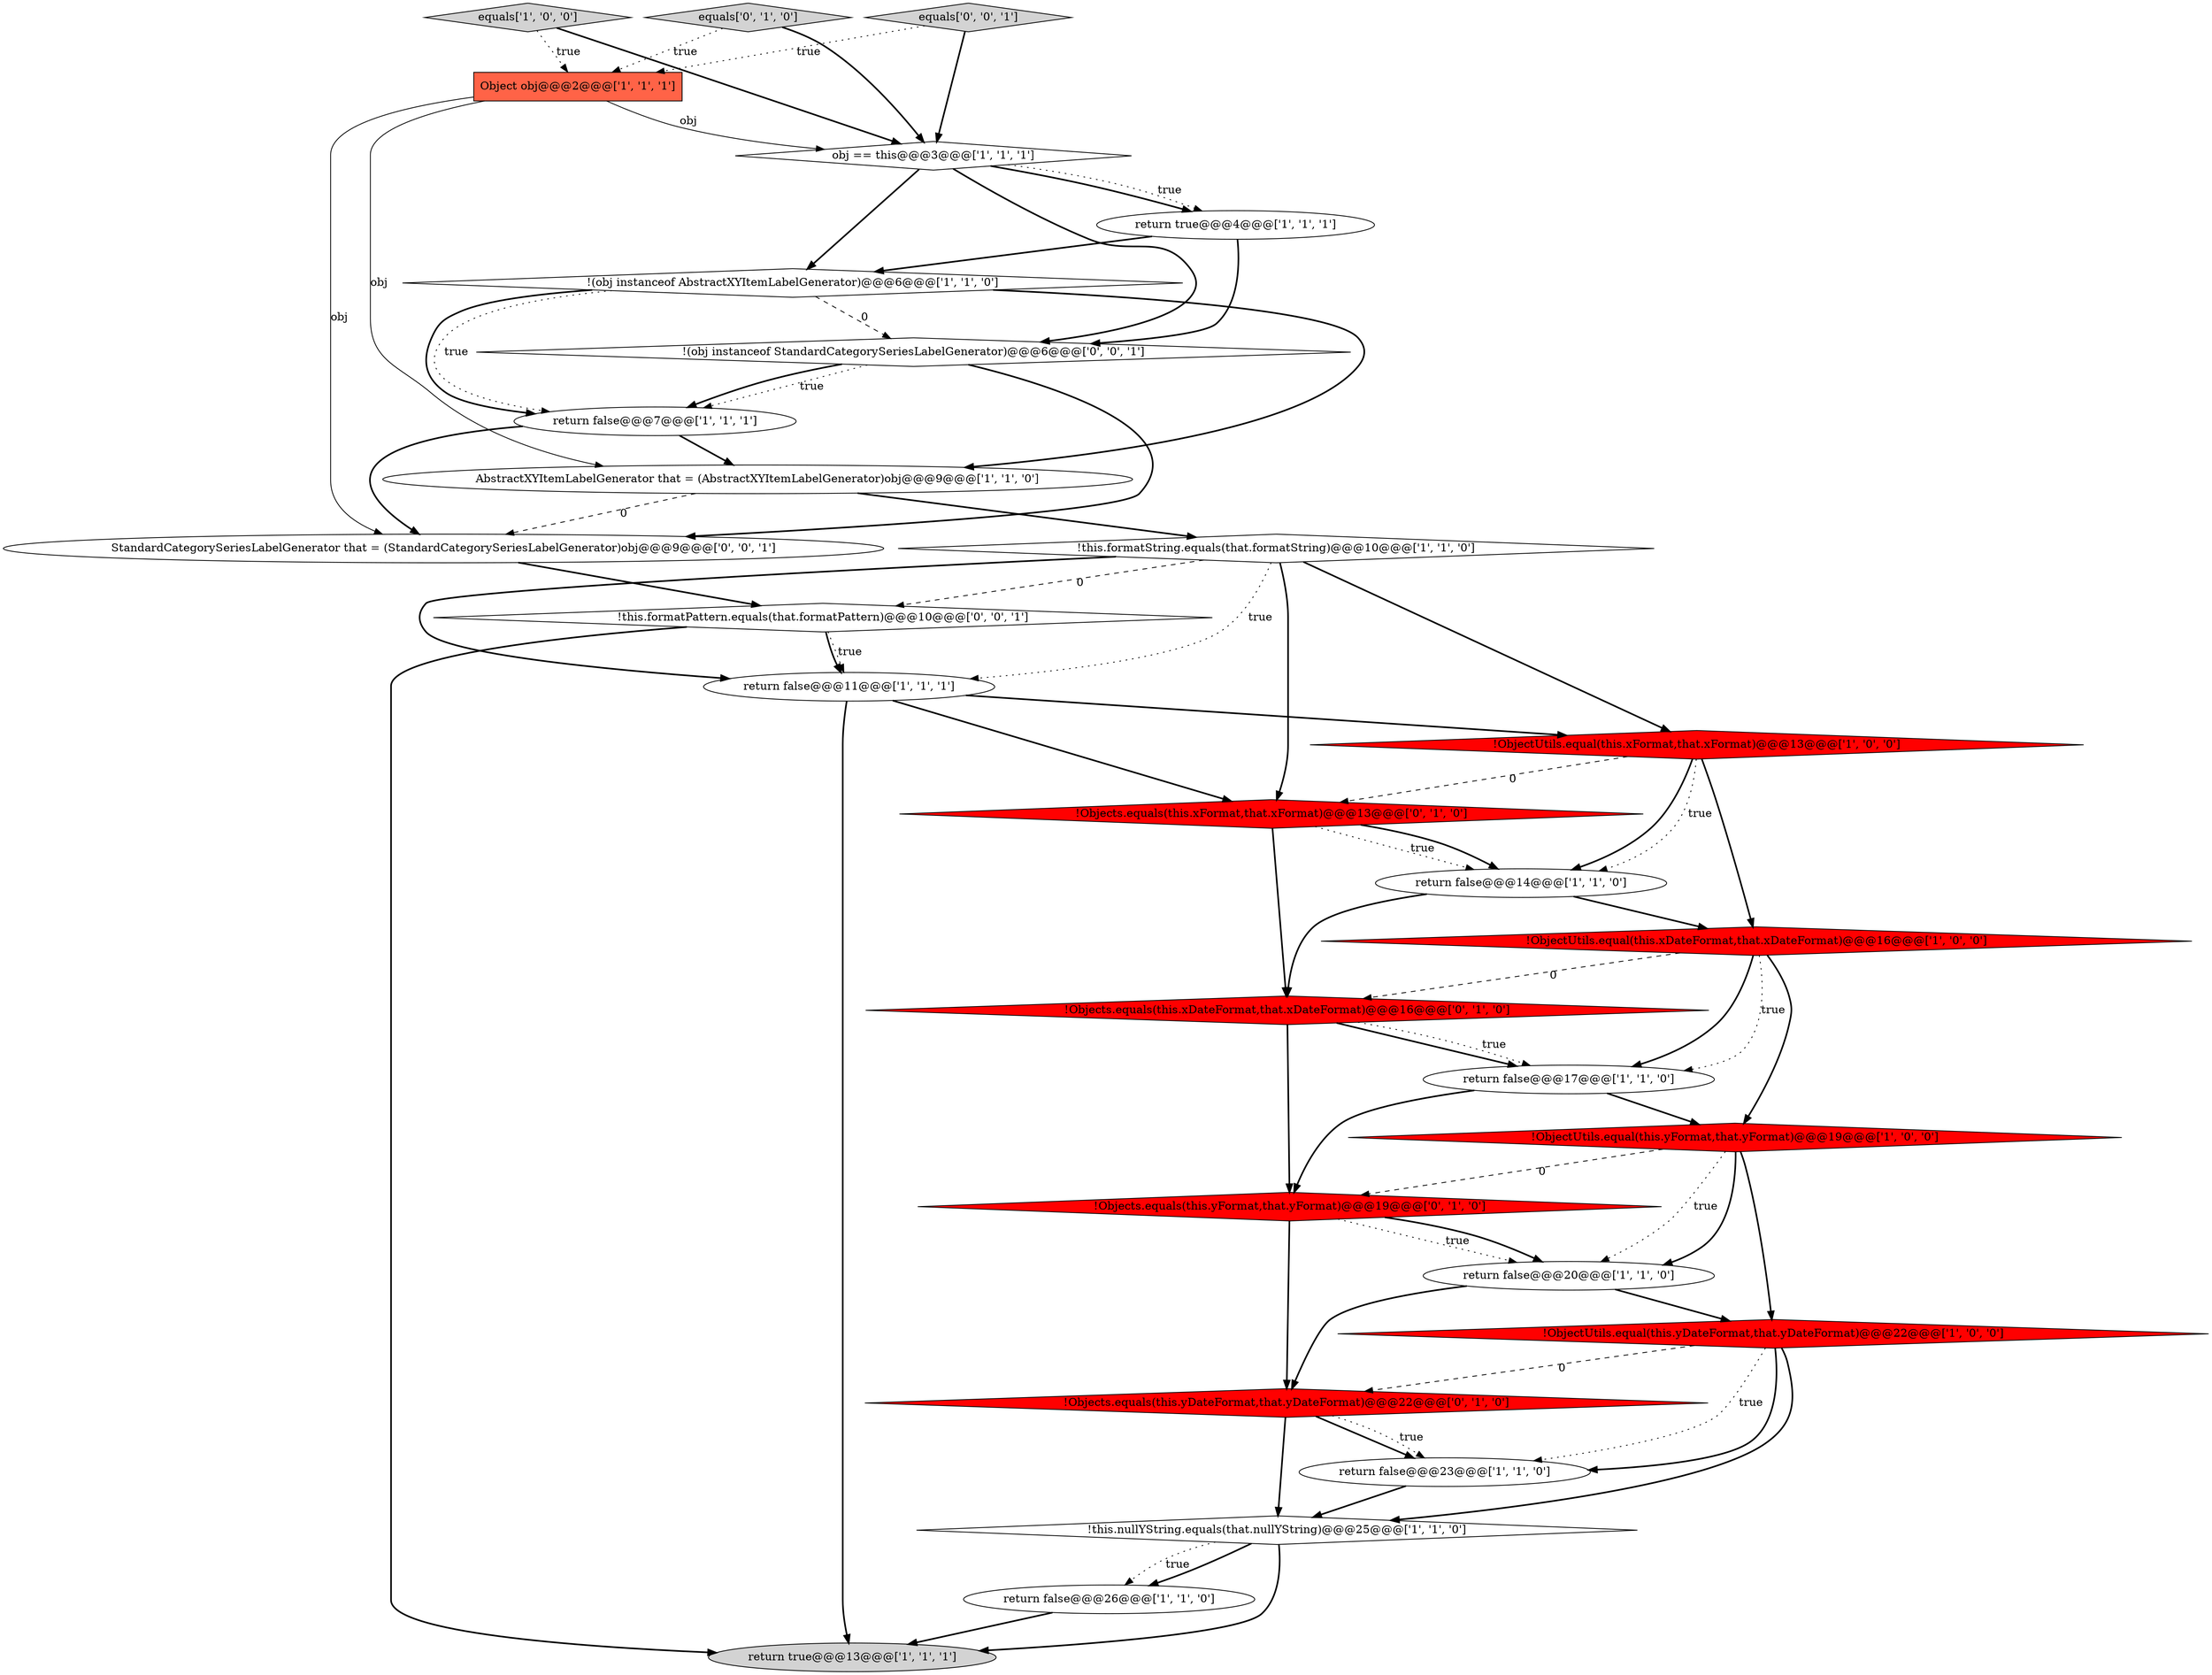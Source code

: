 digraph {
26 [style = filled, label = "!this.formatPattern.equals(that.formatPattern)@@@10@@@['0', '0', '1']", fillcolor = white, shape = diamond image = "AAA0AAABBB3BBB"];
11 [style = filled, label = "!ObjectUtils.equal(this.yDateFormat,that.yDateFormat)@@@22@@@['1', '0', '0']", fillcolor = red, shape = diamond image = "AAA1AAABBB1BBB"];
12 [style = filled, label = "return false@@@11@@@['1', '1', '1']", fillcolor = white, shape = ellipse image = "AAA0AAABBB1BBB"];
6 [style = filled, label = "return false@@@14@@@['1', '1', '0']", fillcolor = white, shape = ellipse image = "AAA0AAABBB1BBB"];
23 [style = filled, label = "!Objects.equals(this.xDateFormat,that.xDateFormat)@@@16@@@['0', '1', '0']", fillcolor = red, shape = diamond image = "AAA1AAABBB2BBB"];
13 [style = filled, label = "return false@@@17@@@['1', '1', '0']", fillcolor = white, shape = ellipse image = "AAA0AAABBB1BBB"];
9 [style = filled, label = "Object obj@@@2@@@['1', '1', '1']", fillcolor = tomato, shape = box image = "AAA0AAABBB1BBB"];
7 [style = filled, label = "equals['1', '0', '0']", fillcolor = lightgray, shape = diamond image = "AAA0AAABBB1BBB"];
24 [style = filled, label = "equals['0', '1', '0']", fillcolor = lightgray, shape = diamond image = "AAA0AAABBB2BBB"];
17 [style = filled, label = "!ObjectUtils.equal(this.yFormat,that.yFormat)@@@19@@@['1', '0', '0']", fillcolor = red, shape = diamond image = "AAA1AAABBB1BBB"];
19 [style = filled, label = "!this.formatString.equals(that.formatString)@@@10@@@['1', '1', '0']", fillcolor = white, shape = diamond image = "AAA0AAABBB1BBB"];
5 [style = filled, label = "return false@@@7@@@['1', '1', '1']", fillcolor = white, shape = ellipse image = "AAA0AAABBB1BBB"];
10 [style = filled, label = "return false@@@26@@@['1', '1', '0']", fillcolor = white, shape = ellipse image = "AAA0AAABBB1BBB"];
15 [style = filled, label = "return true@@@13@@@['1', '1', '1']", fillcolor = lightgray, shape = ellipse image = "AAA0AAABBB1BBB"];
0 [style = filled, label = "!ObjectUtils.equal(this.xDateFormat,that.xDateFormat)@@@16@@@['1', '0', '0']", fillcolor = red, shape = diamond image = "AAA1AAABBB1BBB"];
20 [style = filled, label = "!Objects.equals(this.yDateFormat,that.yDateFormat)@@@22@@@['0', '1', '0']", fillcolor = red, shape = diamond image = "AAA1AAABBB2BBB"];
4 [style = filled, label = "!(obj instanceof AbstractXYItemLabelGenerator)@@@6@@@['1', '1', '0']", fillcolor = white, shape = diamond image = "AAA0AAABBB1BBB"];
22 [style = filled, label = "!Objects.equals(this.xFormat,that.xFormat)@@@13@@@['0', '1', '0']", fillcolor = red, shape = diamond image = "AAA1AAABBB2BBB"];
21 [style = filled, label = "!Objects.equals(this.yFormat,that.yFormat)@@@19@@@['0', '1', '0']", fillcolor = red, shape = diamond image = "AAA1AAABBB2BBB"];
25 [style = filled, label = "StandardCategorySeriesLabelGenerator that = (StandardCategorySeriesLabelGenerator)obj@@@9@@@['0', '0', '1']", fillcolor = white, shape = ellipse image = "AAA0AAABBB3BBB"];
2 [style = filled, label = "return false@@@20@@@['1', '1', '0']", fillcolor = white, shape = ellipse image = "AAA0AAABBB1BBB"];
1 [style = filled, label = "!this.nullYString.equals(that.nullYString)@@@25@@@['1', '1', '0']", fillcolor = white, shape = diamond image = "AAA0AAABBB1BBB"];
8 [style = filled, label = "obj == this@@@3@@@['1', '1', '1']", fillcolor = white, shape = diamond image = "AAA0AAABBB1BBB"];
28 [style = filled, label = "equals['0', '0', '1']", fillcolor = lightgray, shape = diamond image = "AAA0AAABBB3BBB"];
27 [style = filled, label = "!(obj instanceof StandardCategorySeriesLabelGenerator)@@@6@@@['0', '0', '1']", fillcolor = white, shape = diamond image = "AAA0AAABBB3BBB"];
3 [style = filled, label = "AbstractXYItemLabelGenerator that = (AbstractXYItemLabelGenerator)obj@@@9@@@['1', '1', '0']", fillcolor = white, shape = ellipse image = "AAA0AAABBB1BBB"];
18 [style = filled, label = "return true@@@4@@@['1', '1', '1']", fillcolor = white, shape = ellipse image = "AAA0AAABBB1BBB"];
14 [style = filled, label = "!ObjectUtils.equal(this.xFormat,that.xFormat)@@@13@@@['1', '0', '0']", fillcolor = red, shape = diamond image = "AAA1AAABBB1BBB"];
16 [style = filled, label = "return false@@@23@@@['1', '1', '0']", fillcolor = white, shape = ellipse image = "AAA0AAABBB1BBB"];
5->3 [style = bold, label=""];
11->16 [style = bold, label=""];
4->5 [style = dotted, label="true"];
4->3 [style = bold, label=""];
27->5 [style = dotted, label="true"];
2->20 [style = bold, label=""];
1->10 [style = dotted, label="true"];
0->13 [style = dotted, label="true"];
10->15 [style = bold, label=""];
0->13 [style = bold, label=""];
11->20 [style = dashed, label="0"];
3->25 [style = dashed, label="0"];
19->12 [style = bold, label=""];
11->1 [style = bold, label=""];
8->18 [style = bold, label=""];
9->8 [style = solid, label="obj"];
0->17 [style = bold, label=""];
1->15 [style = bold, label=""];
12->22 [style = bold, label=""];
6->23 [style = bold, label=""];
0->23 [style = dashed, label="0"];
12->15 [style = bold, label=""];
26->12 [style = dotted, label="true"];
24->9 [style = dotted, label="true"];
9->25 [style = solid, label="obj"];
19->12 [style = dotted, label="true"];
21->2 [style = dotted, label="true"];
14->22 [style = dashed, label="0"];
4->27 [style = dashed, label="0"];
6->0 [style = bold, label=""];
7->9 [style = dotted, label="true"];
20->1 [style = bold, label=""];
7->8 [style = bold, label=""];
22->6 [style = dotted, label="true"];
17->21 [style = dashed, label="0"];
22->23 [style = bold, label=""];
5->25 [style = bold, label=""];
21->2 [style = bold, label=""];
13->17 [style = bold, label=""];
26->12 [style = bold, label=""];
21->20 [style = bold, label=""];
19->14 [style = bold, label=""];
18->4 [style = bold, label=""];
14->0 [style = bold, label=""];
3->19 [style = bold, label=""];
17->2 [style = bold, label=""];
16->1 [style = bold, label=""];
23->13 [style = bold, label=""];
23->21 [style = bold, label=""];
20->16 [style = bold, label=""];
18->27 [style = bold, label=""];
19->26 [style = dashed, label="0"];
23->13 [style = dotted, label="true"];
28->8 [style = bold, label=""];
25->26 [style = bold, label=""];
26->15 [style = bold, label=""];
28->9 [style = dotted, label="true"];
9->3 [style = solid, label="obj"];
12->14 [style = bold, label=""];
8->18 [style = dotted, label="true"];
11->16 [style = dotted, label="true"];
17->2 [style = dotted, label="true"];
8->4 [style = bold, label=""];
24->8 [style = bold, label=""];
27->5 [style = bold, label=""];
13->21 [style = bold, label=""];
1->10 [style = bold, label=""];
8->27 [style = bold, label=""];
19->22 [style = bold, label=""];
4->5 [style = bold, label=""];
27->25 [style = bold, label=""];
14->6 [style = bold, label=""];
2->11 [style = bold, label=""];
20->16 [style = dotted, label="true"];
22->6 [style = bold, label=""];
17->11 [style = bold, label=""];
14->6 [style = dotted, label="true"];
}
